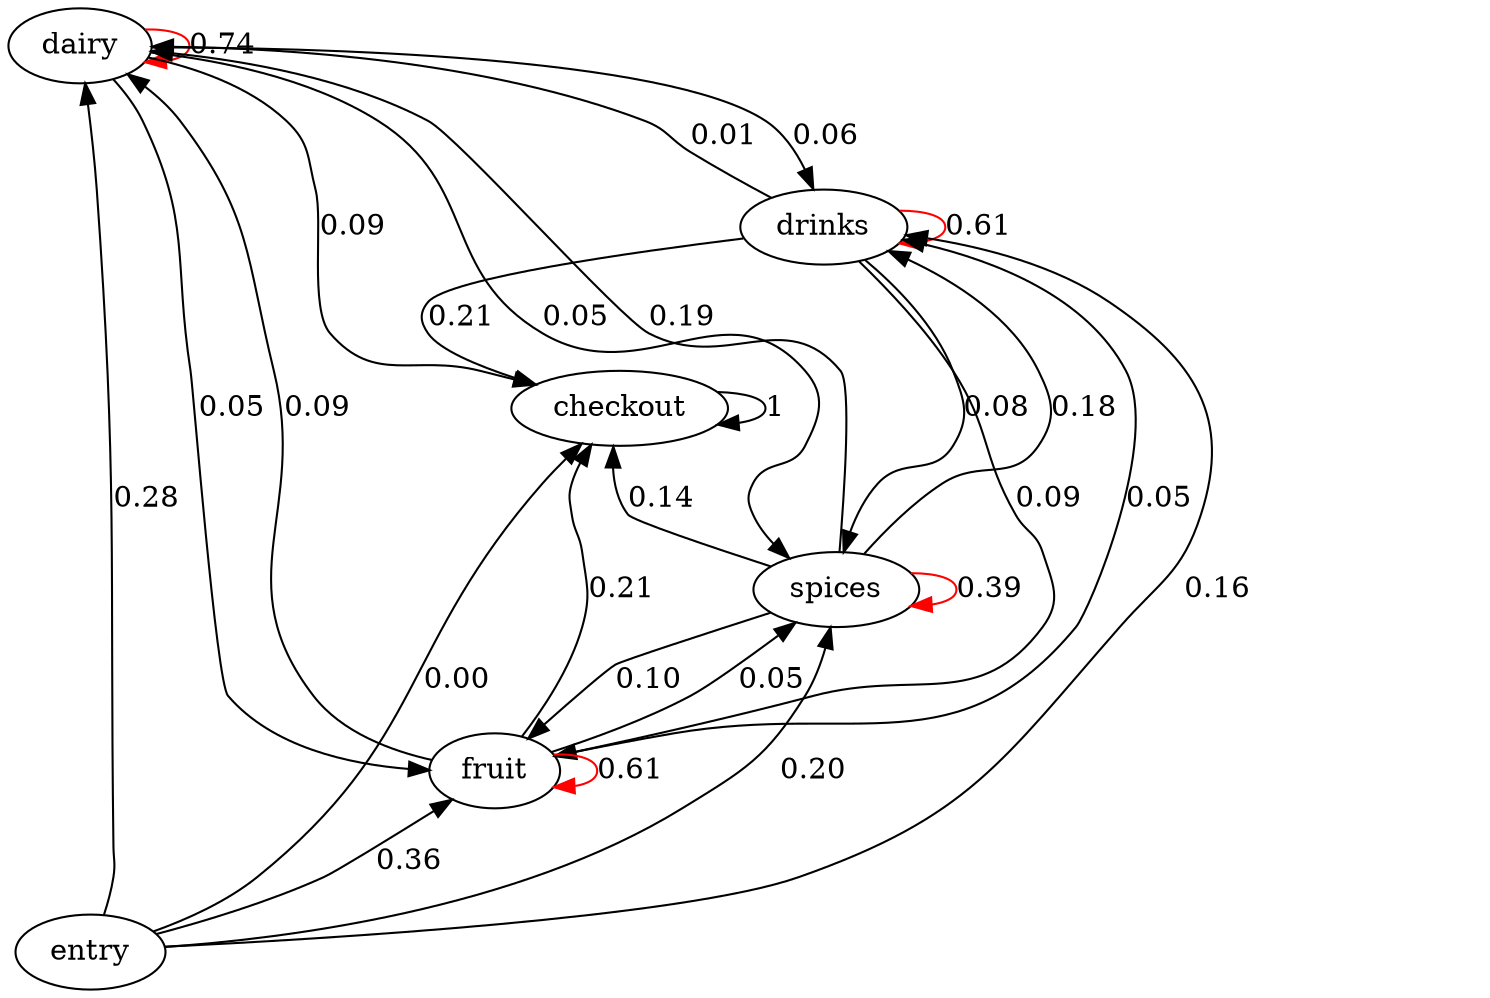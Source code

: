 digraph "Markov State Diagram" {
dairy;
drinks;
entry;
fruit;
spices;
checkout;
dairy -> checkout  [key=0, label="0.09", weight="0.09"];
dairy -> dairy  [color=red, key=0, label="0.74", weight="0.74"];
dairy -> drinks  [key=0, label="0.06", weight="0.06"];
dairy -> fruit  [key=0, label="0.05", weight="0.05"];
dairy -> spices  [key=0, label="0.05", weight="0.05"];
dairy -> entry  [key=0, label=0, style=invis, weight=0];
drinks -> checkout  [key=0, label="0.21", weight="0.21"];
drinks -> dairy  [key=0, label="0.01", weight="0.01"];
drinks -> drinks  [color=red, key=0, label="0.61", weight="0.61"];
drinks -> fruit  [key=0, label="0.09", weight="0.09"];
drinks -> spices  [key=0, label="0.08", weight="0.08"];
drinks -> entry  [key=0, label=0, style=invis, weight=0];
entry -> checkout  [key=0, label="0.00", weight="0.00"];
entry -> dairy  [key=0, label="0.28", weight="0.28"];
entry -> drinks  [key=0, label="0.16", weight="0.16"];
entry -> fruit  [key=0, label="0.36", weight="0.36"];
entry -> spices  [key=0, label="0.20", weight="0.20"];
entry -> entry  [key=0, label=0, style=invis, weight=0];
fruit -> checkout  [key=0, label="0.21", weight="0.21"];
fruit -> dairy  [key=0, label="0.09", weight="0.09"];
fruit -> drinks  [key=0, label="0.05", weight="0.05"];
fruit -> fruit  [color=red, key=0, label="0.61", weight="0.61"];
fruit -> spices  [key=0, label="0.05", weight="0.05"];
fruit -> entry  [key=0, label=0, style=invis, weight=0];
spices -> checkout  [key=0, label="0.14", weight="0.14"];
spices -> dairy  [key=0, label="0.19", weight="0.19"];
spices -> drinks  [key=0, label="0.18", weight="0.18"];
spices -> fruit  [key=0, label="0.10", weight="0.10"];
spices -> spices  [color=red, key=0, label="0.39", weight="0.39"];
spices -> entry  [key=0, label=0, style=invis, weight=0];
checkout -> checkout  [key=0, label=1, weight=1];
checkout -> dairy  [key=0, label=0, style=invis, weight=0];
checkout -> drinks  [key=0, label=0, style=invis, weight=0];
checkout -> fruit  [key=0, label=0, style=invis, weight=0];
checkout -> spices  [key=0, label=0, style=invis, weight=0];
checkout -> entry  [key=0, label=0, style=invis, weight=0];
}
